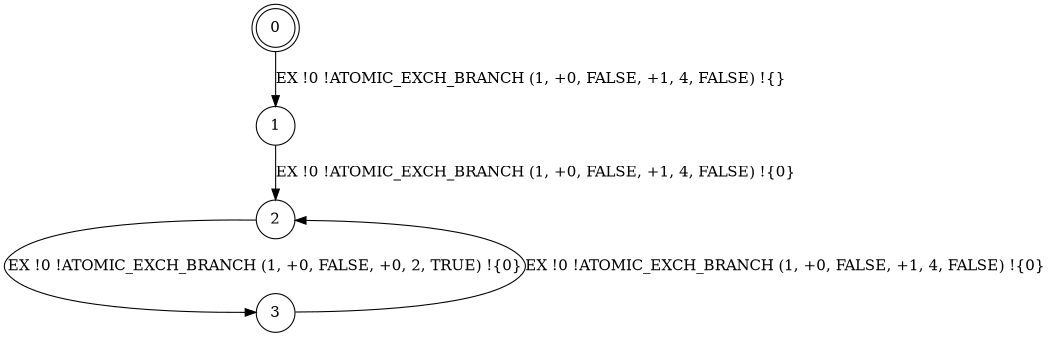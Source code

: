 digraph BCG {
size = "7, 10.5";
center = TRUE;
node [shape = circle];
0 [peripheries = 2];
0 -> 1 [label = "EX !0 !ATOMIC_EXCH_BRANCH (1, +0, FALSE, +1, 4, FALSE) !{}"];
1 -> 2 [label = "EX !0 !ATOMIC_EXCH_BRANCH (1, +0, FALSE, +1, 4, FALSE) !{0}"];
2 -> 3 [label = "EX !0 !ATOMIC_EXCH_BRANCH (1, +0, FALSE, +0, 2, TRUE) !{0}"];
3 -> 2 [label = "EX !0 !ATOMIC_EXCH_BRANCH (1, +0, FALSE, +1, 4, FALSE) !{0}"];
}
